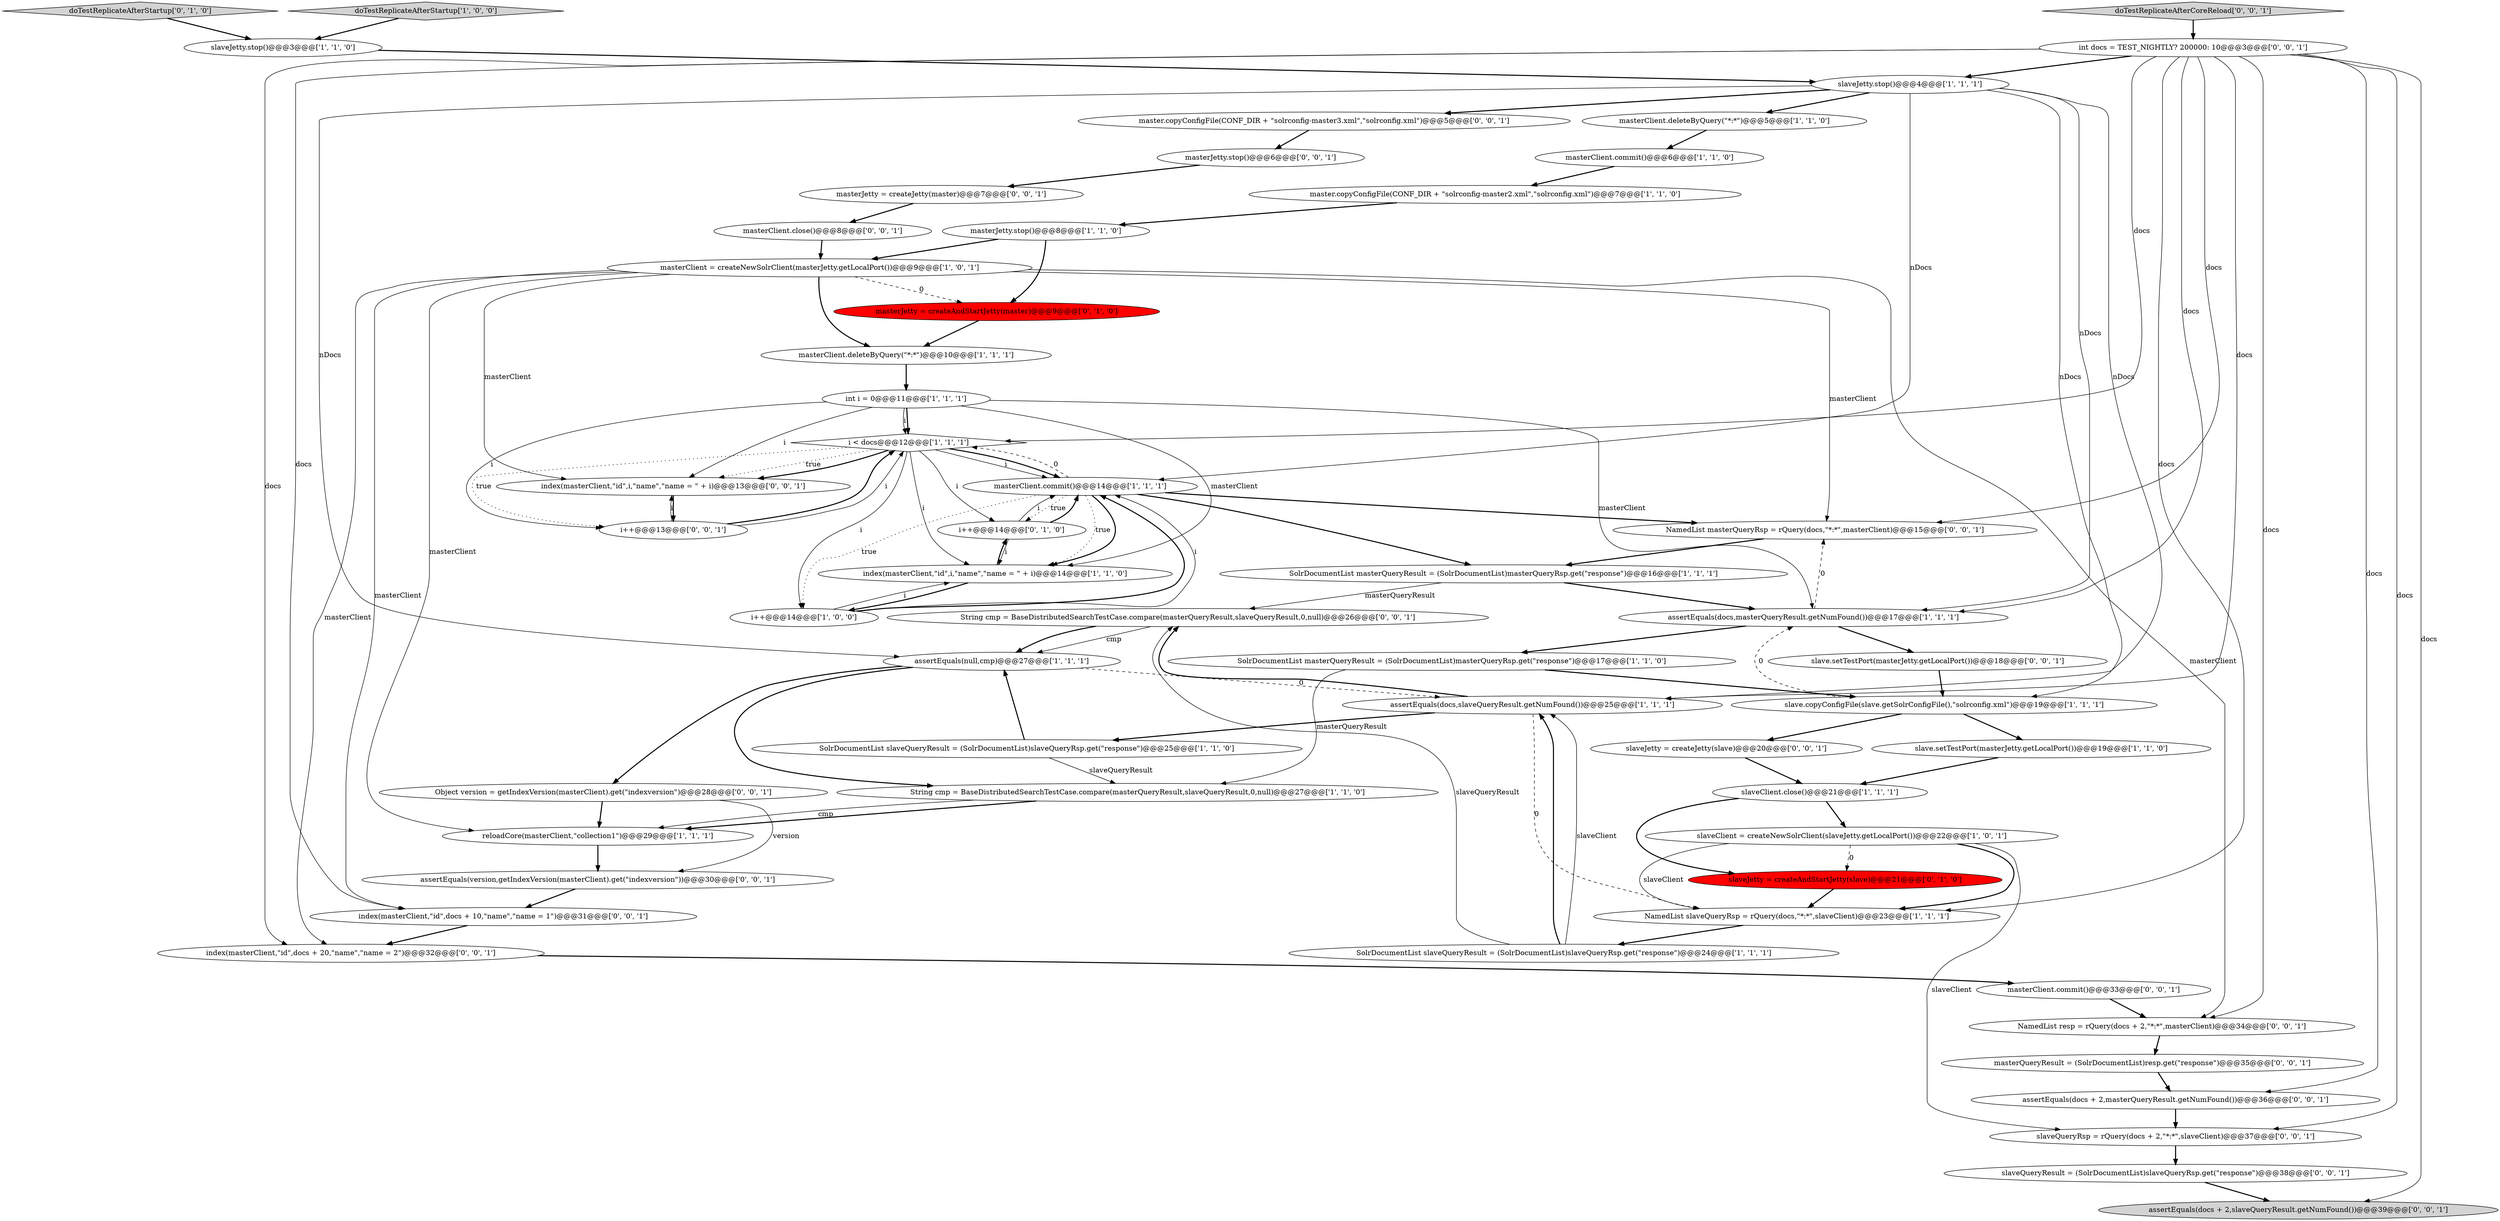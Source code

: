 digraph {
50 [style = filled, label = "assertEquals(docs + 2,slaveQueryResult.getNumFound())@@@39@@@['0', '0', '1']", fillcolor = lightgray, shape = ellipse image = "AAA0AAABBB3BBB"];
34 [style = filled, label = "slaveQueryRsp = rQuery(docs + 2,\"*:*\",slaveClient)@@@37@@@['0', '0', '1']", fillcolor = white, shape = ellipse image = "AAA0AAABBB3BBB"];
15 [style = filled, label = "i < docs@@@12@@@['1', '1', '1']", fillcolor = white, shape = diamond image = "AAA0AAABBB1BBB"];
10 [style = filled, label = "SolrDocumentList slaveQueryResult = (SolrDocumentList)slaveQueryRsp.get(\"response\")@@@24@@@['1', '1', '1']", fillcolor = white, shape = ellipse image = "AAA0AAABBB1BBB"];
16 [style = filled, label = "masterClient.deleteByQuery(\"*:*\")@@@10@@@['1', '1', '1']", fillcolor = white, shape = ellipse image = "AAA0AAABBB1BBB"];
32 [style = filled, label = "masterClient.close()@@@8@@@['0', '0', '1']", fillcolor = white, shape = ellipse image = "AAA0AAABBB3BBB"];
9 [style = filled, label = "SolrDocumentList masterQueryResult = (SolrDocumentList)masterQueryRsp.get(\"response\")@@@17@@@['1', '1', '0']", fillcolor = white, shape = ellipse image = "AAA0AAABBB1BBB"];
14 [style = filled, label = "reloadCore(masterClient,\"collection1\")@@@29@@@['1', '1', '1']", fillcolor = white, shape = ellipse image = "AAA0AAABBB1BBB"];
43 [style = filled, label = "int docs = TEST_NIGHTLY? 200000: 10@@@3@@@['0', '0', '1']", fillcolor = white, shape = ellipse image = "AAA0AAABBB3BBB"];
52 [style = filled, label = "slaveQueryResult = (SolrDocumentList)slaveQueryRsp.get(\"response\")@@@38@@@['0', '0', '1']", fillcolor = white, shape = ellipse image = "AAA0AAABBB3BBB"];
24 [style = filled, label = "slave.setTestPort(masterJetty.getLocalPort())@@@19@@@['1', '1', '0']", fillcolor = white, shape = ellipse image = "AAA0AAABBB1BBB"];
4 [style = filled, label = "masterClient.commit()@@@14@@@['1', '1', '1']", fillcolor = white, shape = ellipse image = "AAA0AAABBB1BBB"];
28 [style = filled, label = "masterJetty = createAndStartJetty(master)@@@9@@@['0', '1', '0']", fillcolor = red, shape = ellipse image = "AAA1AAABBB2BBB"];
41 [style = filled, label = "String cmp = BaseDistributedSearchTestCase.compare(masterQueryResult,slaveQueryResult,0,null)@@@26@@@['0', '0', '1']", fillcolor = white, shape = ellipse image = "AAA0AAABBB3BBB"];
7 [style = filled, label = "slave.copyConfigFile(slave.getSolrConfigFile(),\"solrconfig.xml\")@@@19@@@['1', '1', '1']", fillcolor = white, shape = ellipse image = "AAA0AAABBB1BBB"];
48 [style = filled, label = "index(masterClient,\"id\",i,\"name\",\"name = \" + i)@@@13@@@['0', '0', '1']", fillcolor = white, shape = ellipse image = "AAA0AAABBB3BBB"];
22 [style = filled, label = "index(masterClient,\"id\",i,\"name\",\"name = \" + i)@@@14@@@['1', '1', '0']", fillcolor = white, shape = ellipse image = "AAA0AAABBB1BBB"];
17 [style = filled, label = "assertEquals(docs,masterQueryResult.getNumFound())@@@17@@@['1', '1', '1']", fillcolor = white, shape = ellipse image = "AAA0AAABBB1BBB"];
25 [style = filled, label = "masterClient = createNewSolrClient(masterJetty.getLocalPort())@@@9@@@['1', '0', '1']", fillcolor = white, shape = ellipse image = "AAA0AAABBB1BBB"];
26 [style = filled, label = "String cmp = BaseDistributedSearchTestCase.compare(masterQueryResult,slaveQueryResult,0,null)@@@27@@@['1', '1', '0']", fillcolor = white, shape = ellipse image = "AAA0AAABBB1BBB"];
54 [style = filled, label = "NamedList masterQueryRsp = rQuery(docs,\"*:*\",masterClient)@@@15@@@['0', '0', '1']", fillcolor = white, shape = ellipse image = "AAA0AAABBB3BBB"];
27 [style = filled, label = "SolrDocumentList masterQueryResult = (SolrDocumentList)masterQueryRsp.get(\"response\")@@@16@@@['1', '1', '1']", fillcolor = white, shape = ellipse image = "AAA0AAABBB1BBB"];
31 [style = filled, label = "doTestReplicateAfterStartup['0', '1', '0']", fillcolor = lightgray, shape = diamond image = "AAA0AAABBB2BBB"];
39 [style = filled, label = "masterClient.commit()@@@33@@@['0', '0', '1']", fillcolor = white, shape = ellipse image = "AAA0AAABBB3BBB"];
23 [style = filled, label = "slaveJetty.stop()@@@3@@@['1', '1', '0']", fillcolor = white, shape = ellipse image = "AAA0AAABBB1BBB"];
46 [style = filled, label = "masterJetty = createJetty(master)@@@7@@@['0', '0', '1']", fillcolor = white, shape = ellipse image = "AAA0AAABBB3BBB"];
8 [style = filled, label = "slaveJetty.stop()@@@4@@@['1', '1', '1']", fillcolor = white, shape = ellipse image = "AAA0AAABBB1BBB"];
2 [style = filled, label = "assertEquals(docs,slaveQueryResult.getNumFound())@@@25@@@['1', '1', '1']", fillcolor = white, shape = ellipse image = "AAA0AAABBB1BBB"];
13 [style = filled, label = "masterJetty.stop()@@@8@@@['1', '1', '0']", fillcolor = white, shape = ellipse image = "AAA0AAABBB1BBB"];
35 [style = filled, label = "slave.setTestPort(masterJetty.getLocalPort())@@@18@@@['0', '0', '1']", fillcolor = white, shape = ellipse image = "AAA0AAABBB3BBB"];
19 [style = filled, label = "SolrDocumentList slaveQueryResult = (SolrDocumentList)slaveQueryRsp.get(\"response\")@@@25@@@['1', '1', '0']", fillcolor = white, shape = ellipse image = "AAA0AAABBB1BBB"];
36 [style = filled, label = "index(masterClient,\"id\",docs + 20,\"name\",\"name = 2\")@@@32@@@['0', '0', '1']", fillcolor = white, shape = ellipse image = "AAA0AAABBB3BBB"];
3 [style = filled, label = "int i = 0@@@11@@@['1', '1', '1']", fillcolor = white, shape = ellipse image = "AAA0AAABBB1BBB"];
6 [style = filled, label = "assertEquals(null,cmp)@@@27@@@['1', '1', '1']", fillcolor = white, shape = ellipse image = "AAA0AAABBB1BBB"];
37 [style = filled, label = "index(masterClient,\"id\",docs + 10,\"name\",\"name = 1\")@@@31@@@['0', '0', '1']", fillcolor = white, shape = ellipse image = "AAA0AAABBB3BBB"];
38 [style = filled, label = "Object version = getIndexVersion(masterClient).get(\"indexversion\")@@@28@@@['0', '0', '1']", fillcolor = white, shape = ellipse image = "AAA0AAABBB3BBB"];
40 [style = filled, label = "doTestReplicateAfterCoreReload['0', '0', '1']", fillcolor = lightgray, shape = diamond image = "AAA0AAABBB3BBB"];
47 [style = filled, label = "slaveJetty = createJetty(slave)@@@20@@@['0', '0', '1']", fillcolor = white, shape = ellipse image = "AAA0AAABBB3BBB"];
49 [style = filled, label = "masterQueryResult = (SolrDocumentList)resp.get(\"response\")@@@35@@@['0', '0', '1']", fillcolor = white, shape = ellipse image = "AAA0AAABBB3BBB"];
18 [style = filled, label = "NamedList slaveQueryRsp = rQuery(docs,\"*:*\",slaveClient)@@@23@@@['1', '1', '1']", fillcolor = white, shape = ellipse image = "AAA0AAABBB1BBB"];
1 [style = filled, label = "i++@@@14@@@['1', '0', '0']", fillcolor = white, shape = ellipse image = "AAA0AAABBB1BBB"];
33 [style = filled, label = "i++@@@13@@@['0', '0', '1']", fillcolor = white, shape = ellipse image = "AAA0AAABBB3BBB"];
12 [style = filled, label = "masterClient.deleteByQuery(\"*:*\")@@@5@@@['1', '1', '0']", fillcolor = white, shape = ellipse image = "AAA0AAABBB1BBB"];
21 [style = filled, label = "master.copyConfigFile(CONF_DIR + \"solrconfig-master2.xml\",\"solrconfig.xml\")@@@7@@@['1', '1', '0']", fillcolor = white, shape = ellipse image = "AAA0AAABBB1BBB"];
53 [style = filled, label = "NamedList resp = rQuery(docs + 2,\"*:*\",masterClient)@@@34@@@['0', '0', '1']", fillcolor = white, shape = ellipse image = "AAA0AAABBB3BBB"];
5 [style = filled, label = "slaveClient = createNewSolrClient(slaveJetty.getLocalPort())@@@22@@@['1', '0', '1']", fillcolor = white, shape = ellipse image = "AAA0AAABBB1BBB"];
0 [style = filled, label = "doTestReplicateAfterStartup['1', '0', '0']", fillcolor = lightgray, shape = diamond image = "AAA0AAABBB1BBB"];
42 [style = filled, label = "assertEquals(docs + 2,masterQueryResult.getNumFound())@@@36@@@['0', '0', '1']", fillcolor = white, shape = ellipse image = "AAA0AAABBB3BBB"];
51 [style = filled, label = "assertEquals(version,getIndexVersion(masterClient).get(\"indexversion\"))@@@30@@@['0', '0', '1']", fillcolor = white, shape = ellipse image = "AAA0AAABBB3BBB"];
29 [style = filled, label = "i++@@@14@@@['0', '1', '0']", fillcolor = white, shape = ellipse image = "AAA0AAABBB2BBB"];
44 [style = filled, label = "masterJetty.stop()@@@6@@@['0', '0', '1']", fillcolor = white, shape = ellipse image = "AAA0AAABBB3BBB"];
20 [style = filled, label = "masterClient.commit()@@@6@@@['1', '1', '0']", fillcolor = white, shape = ellipse image = "AAA0AAABBB1BBB"];
30 [style = filled, label = "slaveJetty = createAndStartJetty(slave)@@@21@@@['0', '1', '0']", fillcolor = red, shape = ellipse image = "AAA1AAABBB2BBB"];
45 [style = filled, label = "master.copyConfigFile(CONF_DIR + \"solrconfig-master3.xml\",\"solrconfig.xml\")@@@5@@@['0', '0', '1']", fillcolor = white, shape = ellipse image = "AAA0AAABBB3BBB"];
11 [style = filled, label = "slaveClient.close()@@@21@@@['1', '1', '1']", fillcolor = white, shape = ellipse image = "AAA0AAABBB1BBB"];
29->22 [style = solid, label="i"];
54->27 [style = bold, label=""];
4->1 [style = dotted, label="true"];
17->9 [style = bold, label=""];
3->48 [style = solid, label="i"];
19->26 [style = solid, label="slaveQueryResult"];
43->17 [style = solid, label="docs"];
3->15 [style = solid, label="i"];
15->4 [style = solid, label="i"];
15->33 [style = dotted, label="true"];
9->7 [style = bold, label=""];
30->18 [style = bold, label=""];
43->36 [style = solid, label="docs"];
47->11 [style = bold, label=""];
43->2 [style = solid, label="docs"];
10->41 [style = solid, label="slaveQueryResult"];
43->54 [style = solid, label="docs"];
44->46 [style = bold, label=""];
5->34 [style = solid, label="slaveClient"];
5->18 [style = solid, label="slaveClient"];
24->11 [style = bold, label=""];
43->8 [style = bold, label=""];
32->25 [style = bold, label=""];
27->17 [style = bold, label=""];
35->7 [style = bold, label=""];
8->2 [style = solid, label="nDocs"];
21->13 [style = bold, label=""];
17->35 [style = bold, label=""];
13->25 [style = bold, label=""];
16->3 [style = bold, label=""];
1->4 [style = bold, label=""];
37->36 [style = bold, label=""];
33->15 [style = bold, label=""];
7->17 [style = dashed, label="0"];
1->22 [style = solid, label="i"];
34->52 [style = bold, label=""];
3->22 [style = solid, label="masterClient"];
25->37 [style = solid, label="masterClient"];
26->14 [style = bold, label=""];
43->34 [style = solid, label="docs"];
41->6 [style = bold, label=""];
23->8 [style = bold, label=""];
19->6 [style = bold, label=""];
15->29 [style = solid, label="i"];
43->42 [style = solid, label="docs"];
7->24 [style = bold, label=""];
6->38 [style = bold, label=""];
0->23 [style = bold, label=""];
26->14 [style = solid, label="cmp"];
4->22 [style = dotted, label="true"];
9->26 [style = solid, label="masterQueryResult"];
2->18 [style = dashed, label="0"];
48->33 [style = bold, label=""];
10->2 [style = bold, label=""];
8->7 [style = solid, label="nDocs"];
4->22 [style = bold, label=""];
11->30 [style = bold, label=""];
5->30 [style = dashed, label="0"];
2->41 [style = bold, label=""];
25->36 [style = solid, label="masterClient"];
6->26 [style = bold, label=""];
3->17 [style = solid, label="masterClient"];
25->14 [style = solid, label="masterClient"];
43->18 [style = solid, label="docs"];
22->29 [style = bold, label=""];
12->20 [style = bold, label=""];
25->53 [style = solid, label="masterClient"];
33->48 [style = solid, label="i"];
5->18 [style = bold, label=""];
1->4 [style = solid, label="i"];
25->16 [style = bold, label=""];
39->53 [style = bold, label=""];
45->44 [style = bold, label=""];
36->39 [style = bold, label=""];
38->51 [style = solid, label="version"];
4->54 [style = bold, label=""];
4->29 [style = dotted, label="true"];
41->6 [style = solid, label="cmp"];
15->1 [style = solid, label="i"];
11->5 [style = bold, label=""];
51->37 [style = bold, label=""];
8->17 [style = solid, label="nDocs"];
18->10 [style = bold, label=""];
25->54 [style = solid, label="masterClient"];
15->48 [style = dotted, label="true"];
3->33 [style = solid, label="i"];
8->45 [style = bold, label=""];
15->48 [style = bold, label=""];
52->50 [style = bold, label=""];
22->1 [style = bold, label=""];
40->43 [style = bold, label=""];
46->32 [style = bold, label=""];
43->50 [style = solid, label="docs"];
33->15 [style = solid, label="i"];
8->12 [style = bold, label=""];
25->48 [style = solid, label="masterClient"];
49->42 [style = bold, label=""];
42->34 [style = bold, label=""];
29->4 [style = bold, label=""];
2->19 [style = bold, label=""];
31->23 [style = bold, label=""];
7->47 [style = bold, label=""];
14->51 [style = bold, label=""];
3->15 [style = bold, label=""];
28->16 [style = bold, label=""];
8->6 [style = solid, label="nDocs"];
43->15 [style = solid, label="docs"];
38->14 [style = bold, label=""];
20->21 [style = bold, label=""];
43->37 [style = solid, label="docs"];
53->49 [style = bold, label=""];
29->4 [style = solid, label="i"];
10->2 [style = solid, label="slaveClient"];
15->22 [style = solid, label="i"];
4->15 [style = dashed, label="0"];
4->27 [style = bold, label=""];
15->4 [style = bold, label=""];
25->28 [style = dashed, label="0"];
27->41 [style = solid, label="masterQueryResult"];
43->53 [style = solid, label="docs"];
8->4 [style = solid, label="nDocs"];
17->54 [style = dashed, label="0"];
13->28 [style = bold, label=""];
6->2 [style = dashed, label="0"];
}
